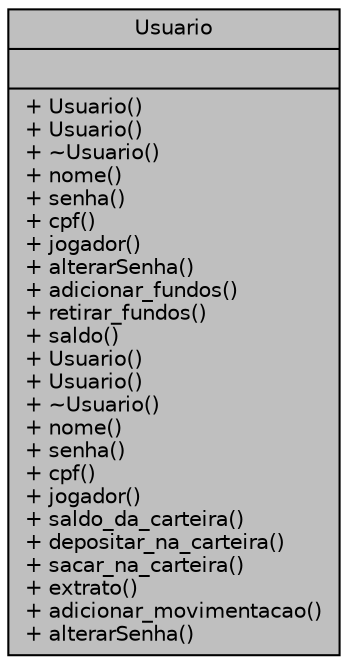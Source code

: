 digraph "Usuario"
{
 // LATEX_PDF_SIZE
  edge [fontname="Helvetica",fontsize="10",labelfontname="Helvetica",labelfontsize="10"];
  node [fontname="Helvetica",fontsize="10",shape=record];
  Node1 [label="{Usuario\n||+ Usuario()\l+ Usuario()\l+ ~Usuario()\l+ nome()\l+ senha()\l+ cpf()\l+ jogador()\l+ alterarSenha()\l+ adicionar_fundos()\l+ retirar_fundos()\l+ saldo()\l+ Usuario()\l+ Usuario()\l+ ~Usuario()\l+ nome()\l+ senha()\l+ cpf()\l+ jogador()\l+ saldo_da_carteira()\l+ depositar_na_carteira()\l+ sacar_na_carteira()\l+ extrato()\l+ adicionar_movimentacao()\l+ alterarSenha()\l}",height=0.2,width=0.4,color="black", fillcolor="grey75", style="filled", fontcolor="black",tooltip="Classe que representa um usuário do sistema."];
}
